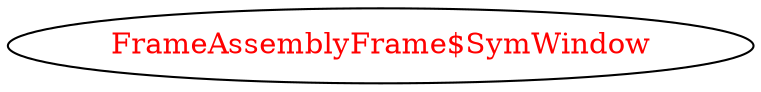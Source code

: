 digraph dependencyGraph {
 concentrate=true;
 ranksep="2.0";
 rankdir="LR"; 
 splines="ortho";
"FrameAssemblyFrame$SymWindow" [fontcolor="red"];
}